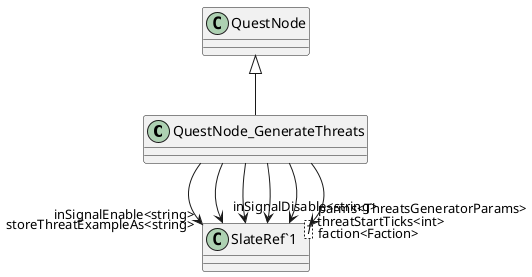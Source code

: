 @startuml
class QuestNode_GenerateThreats {
}
class "SlateRef`1"<T> {
}
QuestNode <|-- QuestNode_GenerateThreats
QuestNode_GenerateThreats --> "inSignalEnable<string>" "SlateRef`1"
QuestNode_GenerateThreats --> "inSignalDisable<string>" "SlateRef`1"
QuestNode_GenerateThreats --> "storeThreatExampleAs<string>" "SlateRef`1"
QuestNode_GenerateThreats --> "threatStartTicks<int>" "SlateRef`1"
QuestNode_GenerateThreats --> "parms<ThreatsGeneratorParams>" "SlateRef`1"
QuestNode_GenerateThreats --> "faction<Faction>" "SlateRef`1"
@enduml
